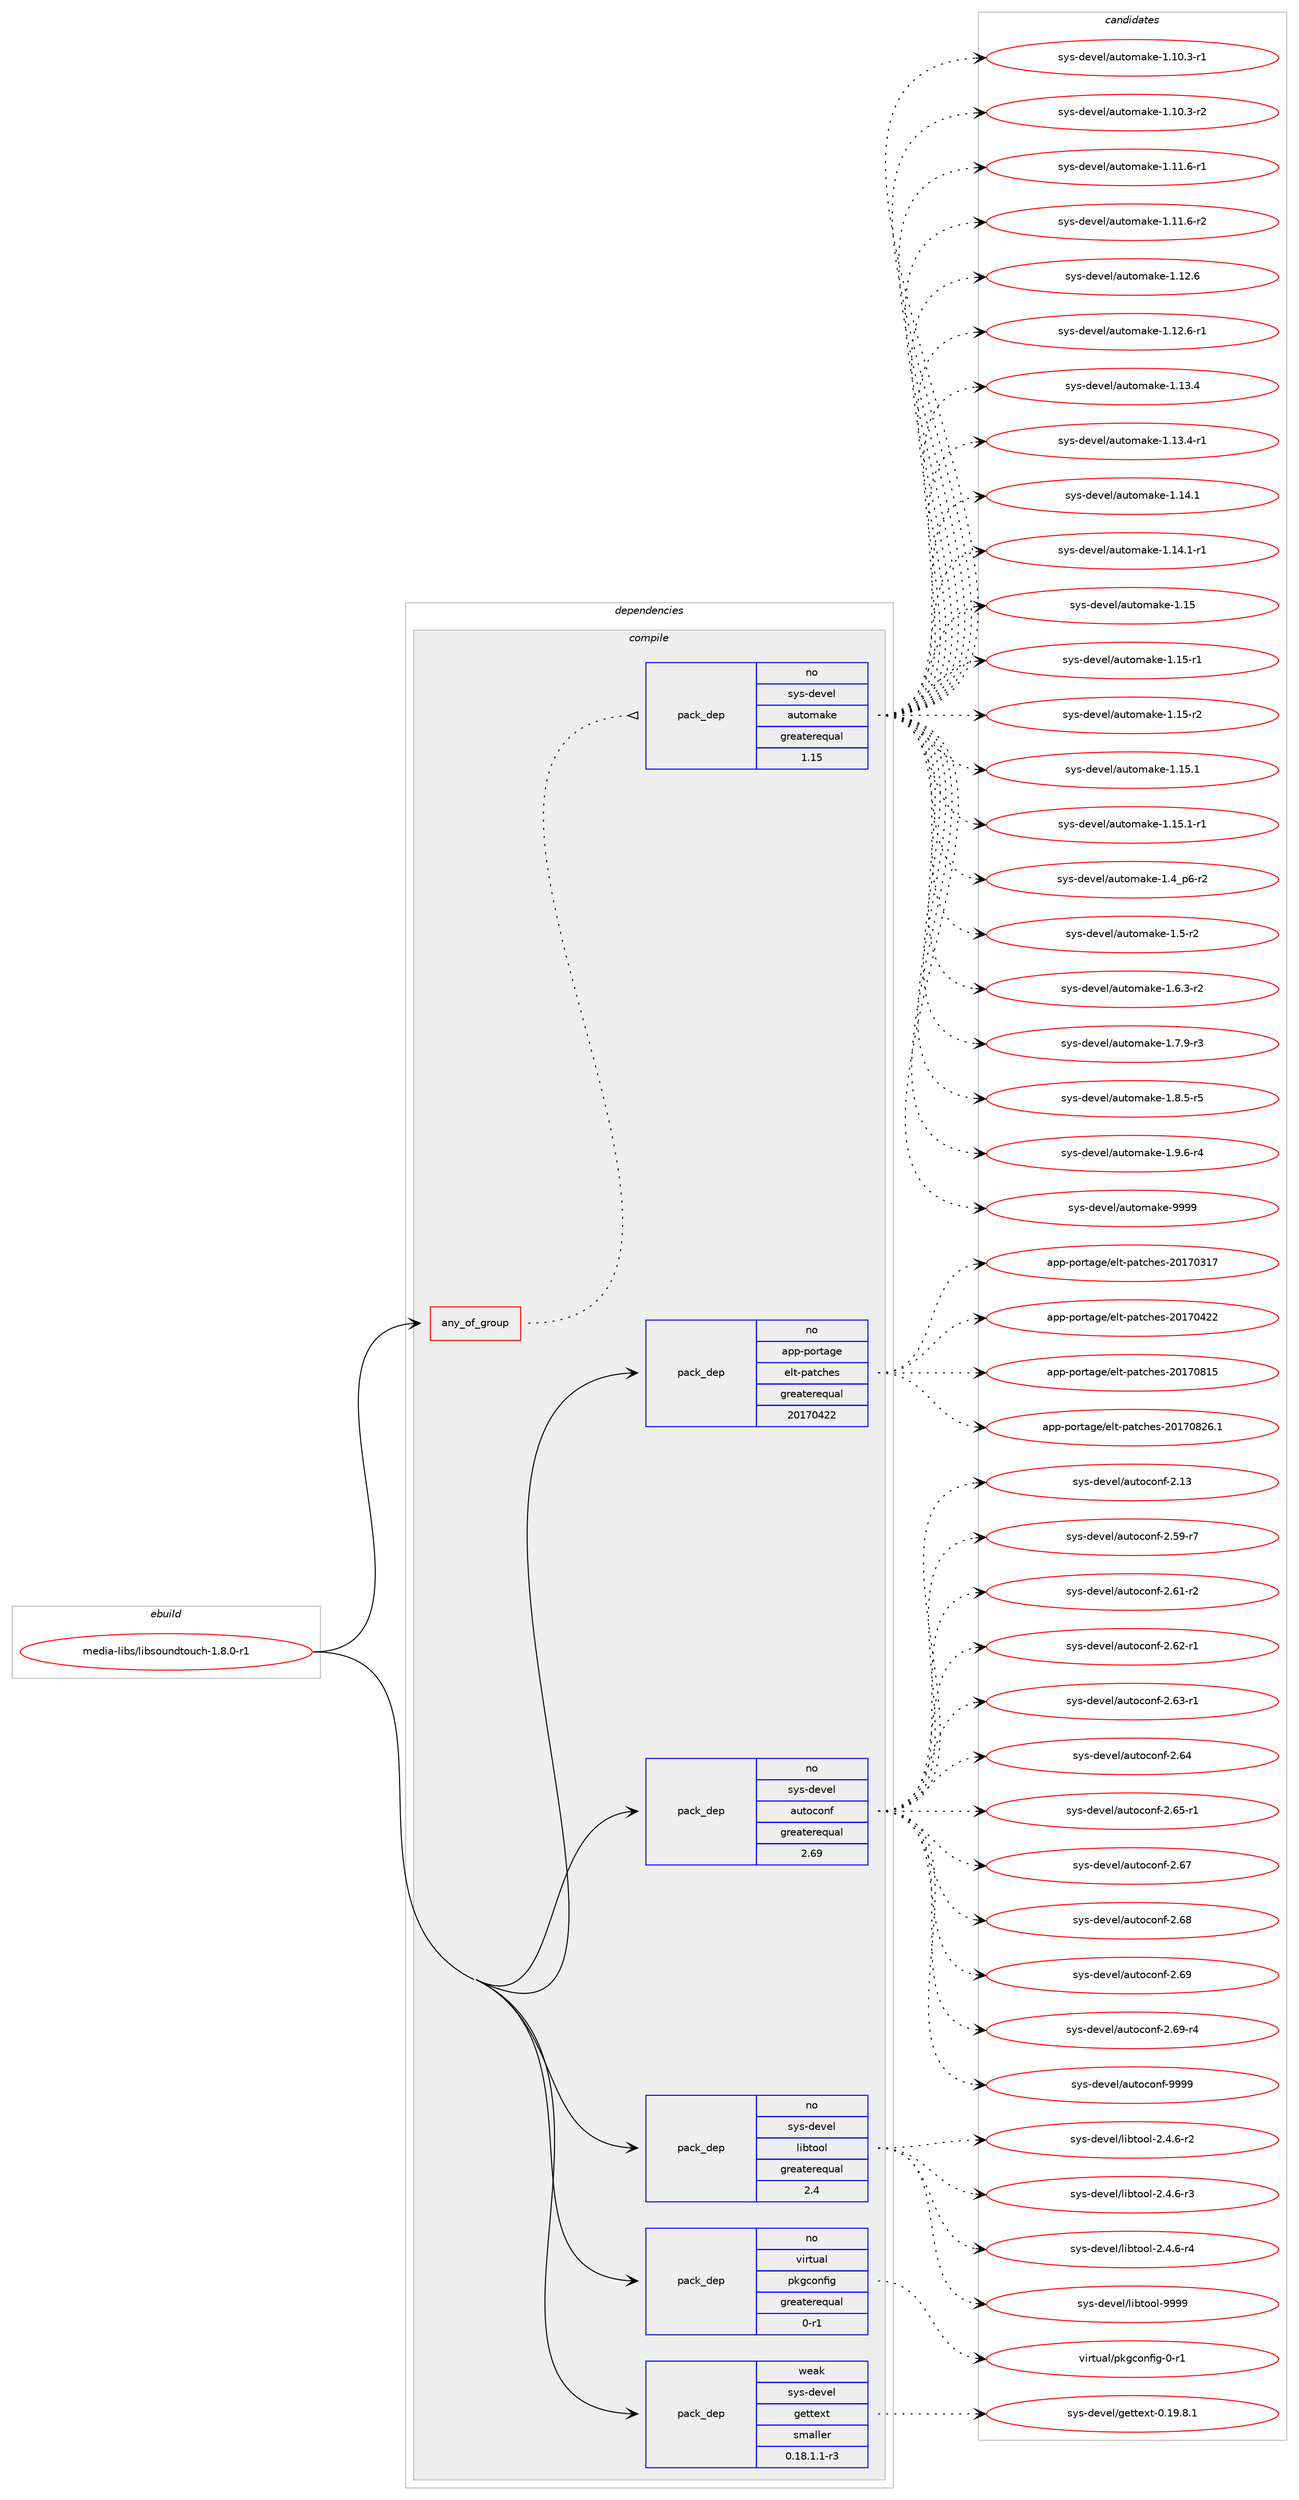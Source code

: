 digraph prolog {

# *************
# Graph options
# *************

newrank=true;
concentrate=true;
compound=true;
graph [rankdir=LR,fontname=Helvetica,fontsize=10,ranksep=1.5];#, ranksep=2.5, nodesep=0.2];
edge  [arrowhead=vee];
node  [fontname=Helvetica,fontsize=10];

# **********
# The ebuild
# **********

subgraph cluster_leftcol {
color=gray;
rank=same;
label=<<i>ebuild</i>>;
id [label="media-libs/libsoundtouch-1.8.0-r1", color=red, width=4, href="../media-libs/libsoundtouch-1.8.0-r1.svg"];
}

# ****************
# The dependencies
# ****************

subgraph cluster_midcol {
color=gray;
label=<<i>dependencies</i>>;
subgraph cluster_compile {
fillcolor="#eeeeee";
style=filled;
label=<<i>compile</i>>;
subgraph any5601 {
dependency365719 [label=<<TABLE BORDER="0" CELLBORDER="1" CELLSPACING="0" CELLPADDING="4"><TR><TD CELLPADDING="10">any_of_group</TD></TR></TABLE>>, shape=none, color=red];subgraph pack269857 {
dependency365720 [label=<<TABLE BORDER="0" CELLBORDER="1" CELLSPACING="0" CELLPADDING="4" WIDTH="220"><TR><TD ROWSPAN="6" CELLPADDING="30">pack_dep</TD></TR><TR><TD WIDTH="110">no</TD></TR><TR><TD>sys-devel</TD></TR><TR><TD>automake</TD></TR><TR><TD>greaterequal</TD></TR><TR><TD>1.15</TD></TR></TABLE>>, shape=none, color=blue];
}
dependency365719:e -> dependency365720:w [weight=20,style="dotted",arrowhead="oinv"];
}
id:e -> dependency365719:w [weight=20,style="solid",arrowhead="vee"];
subgraph pack269858 {
dependency365721 [label=<<TABLE BORDER="0" CELLBORDER="1" CELLSPACING="0" CELLPADDING="4" WIDTH="220"><TR><TD ROWSPAN="6" CELLPADDING="30">pack_dep</TD></TR><TR><TD WIDTH="110">no</TD></TR><TR><TD>app-portage</TD></TR><TR><TD>elt-patches</TD></TR><TR><TD>greaterequal</TD></TR><TR><TD>20170422</TD></TR></TABLE>>, shape=none, color=blue];
}
id:e -> dependency365721:w [weight=20,style="solid",arrowhead="vee"];
subgraph pack269859 {
dependency365722 [label=<<TABLE BORDER="0" CELLBORDER="1" CELLSPACING="0" CELLPADDING="4" WIDTH="220"><TR><TD ROWSPAN="6" CELLPADDING="30">pack_dep</TD></TR><TR><TD WIDTH="110">no</TD></TR><TR><TD>sys-devel</TD></TR><TR><TD>autoconf</TD></TR><TR><TD>greaterequal</TD></TR><TR><TD>2.69</TD></TR></TABLE>>, shape=none, color=blue];
}
id:e -> dependency365722:w [weight=20,style="solid",arrowhead="vee"];
subgraph pack269860 {
dependency365723 [label=<<TABLE BORDER="0" CELLBORDER="1" CELLSPACING="0" CELLPADDING="4" WIDTH="220"><TR><TD ROWSPAN="6" CELLPADDING="30">pack_dep</TD></TR><TR><TD WIDTH="110">no</TD></TR><TR><TD>sys-devel</TD></TR><TR><TD>libtool</TD></TR><TR><TD>greaterequal</TD></TR><TR><TD>2.4</TD></TR></TABLE>>, shape=none, color=blue];
}
id:e -> dependency365723:w [weight=20,style="solid",arrowhead="vee"];
subgraph pack269861 {
dependency365724 [label=<<TABLE BORDER="0" CELLBORDER="1" CELLSPACING="0" CELLPADDING="4" WIDTH="220"><TR><TD ROWSPAN="6" CELLPADDING="30">pack_dep</TD></TR><TR><TD WIDTH="110">no</TD></TR><TR><TD>virtual</TD></TR><TR><TD>pkgconfig</TD></TR><TR><TD>greaterequal</TD></TR><TR><TD>0-r1</TD></TR></TABLE>>, shape=none, color=blue];
}
id:e -> dependency365724:w [weight=20,style="solid",arrowhead="vee"];
subgraph pack269862 {
dependency365725 [label=<<TABLE BORDER="0" CELLBORDER="1" CELLSPACING="0" CELLPADDING="4" WIDTH="220"><TR><TD ROWSPAN="6" CELLPADDING="30">pack_dep</TD></TR><TR><TD WIDTH="110">weak</TD></TR><TR><TD>sys-devel</TD></TR><TR><TD>gettext</TD></TR><TR><TD>smaller</TD></TR><TR><TD>0.18.1.1-r3</TD></TR></TABLE>>, shape=none, color=blue];
}
id:e -> dependency365725:w [weight=20,style="solid",arrowhead="vee"];
}
subgraph cluster_compileandrun {
fillcolor="#eeeeee";
style=filled;
label=<<i>compile and run</i>>;
}
subgraph cluster_run {
fillcolor="#eeeeee";
style=filled;
label=<<i>run</i>>;
}
}

# **************
# The candidates
# **************

subgraph cluster_choices {
rank=same;
color=gray;
label=<<i>candidates</i>>;

subgraph choice269857 {
color=black;
nodesep=1;
choice11512111545100101118101108479711711611110997107101454946494846514511449 [label="sys-devel/automake-1.10.3-r1", color=red, width=4,href="../sys-devel/automake-1.10.3-r1.svg"];
choice11512111545100101118101108479711711611110997107101454946494846514511450 [label="sys-devel/automake-1.10.3-r2", color=red, width=4,href="../sys-devel/automake-1.10.3-r2.svg"];
choice11512111545100101118101108479711711611110997107101454946494946544511449 [label="sys-devel/automake-1.11.6-r1", color=red, width=4,href="../sys-devel/automake-1.11.6-r1.svg"];
choice11512111545100101118101108479711711611110997107101454946494946544511450 [label="sys-devel/automake-1.11.6-r2", color=red, width=4,href="../sys-devel/automake-1.11.6-r2.svg"];
choice1151211154510010111810110847971171161111099710710145494649504654 [label="sys-devel/automake-1.12.6", color=red, width=4,href="../sys-devel/automake-1.12.6.svg"];
choice11512111545100101118101108479711711611110997107101454946495046544511449 [label="sys-devel/automake-1.12.6-r1", color=red, width=4,href="../sys-devel/automake-1.12.6-r1.svg"];
choice1151211154510010111810110847971171161111099710710145494649514652 [label="sys-devel/automake-1.13.4", color=red, width=4,href="../sys-devel/automake-1.13.4.svg"];
choice11512111545100101118101108479711711611110997107101454946495146524511449 [label="sys-devel/automake-1.13.4-r1", color=red, width=4,href="../sys-devel/automake-1.13.4-r1.svg"];
choice1151211154510010111810110847971171161111099710710145494649524649 [label="sys-devel/automake-1.14.1", color=red, width=4,href="../sys-devel/automake-1.14.1.svg"];
choice11512111545100101118101108479711711611110997107101454946495246494511449 [label="sys-devel/automake-1.14.1-r1", color=red, width=4,href="../sys-devel/automake-1.14.1-r1.svg"];
choice115121115451001011181011084797117116111109971071014549464953 [label="sys-devel/automake-1.15", color=red, width=4,href="../sys-devel/automake-1.15.svg"];
choice1151211154510010111810110847971171161111099710710145494649534511449 [label="sys-devel/automake-1.15-r1", color=red, width=4,href="../sys-devel/automake-1.15-r1.svg"];
choice1151211154510010111810110847971171161111099710710145494649534511450 [label="sys-devel/automake-1.15-r2", color=red, width=4,href="../sys-devel/automake-1.15-r2.svg"];
choice1151211154510010111810110847971171161111099710710145494649534649 [label="sys-devel/automake-1.15.1", color=red, width=4,href="../sys-devel/automake-1.15.1.svg"];
choice11512111545100101118101108479711711611110997107101454946495346494511449 [label="sys-devel/automake-1.15.1-r1", color=red, width=4,href="../sys-devel/automake-1.15.1-r1.svg"];
choice115121115451001011181011084797117116111109971071014549465295112544511450 [label="sys-devel/automake-1.4_p6-r2", color=red, width=4,href="../sys-devel/automake-1.4_p6-r2.svg"];
choice11512111545100101118101108479711711611110997107101454946534511450 [label="sys-devel/automake-1.5-r2", color=red, width=4,href="../sys-devel/automake-1.5-r2.svg"];
choice115121115451001011181011084797117116111109971071014549465446514511450 [label="sys-devel/automake-1.6.3-r2", color=red, width=4,href="../sys-devel/automake-1.6.3-r2.svg"];
choice115121115451001011181011084797117116111109971071014549465546574511451 [label="sys-devel/automake-1.7.9-r3", color=red, width=4,href="../sys-devel/automake-1.7.9-r3.svg"];
choice115121115451001011181011084797117116111109971071014549465646534511453 [label="sys-devel/automake-1.8.5-r5", color=red, width=4,href="../sys-devel/automake-1.8.5-r5.svg"];
choice115121115451001011181011084797117116111109971071014549465746544511452 [label="sys-devel/automake-1.9.6-r4", color=red, width=4,href="../sys-devel/automake-1.9.6-r4.svg"];
choice115121115451001011181011084797117116111109971071014557575757 [label="sys-devel/automake-9999", color=red, width=4,href="../sys-devel/automake-9999.svg"];
dependency365720:e -> choice11512111545100101118101108479711711611110997107101454946494846514511449:w [style=dotted,weight="100"];
dependency365720:e -> choice11512111545100101118101108479711711611110997107101454946494846514511450:w [style=dotted,weight="100"];
dependency365720:e -> choice11512111545100101118101108479711711611110997107101454946494946544511449:w [style=dotted,weight="100"];
dependency365720:e -> choice11512111545100101118101108479711711611110997107101454946494946544511450:w [style=dotted,weight="100"];
dependency365720:e -> choice1151211154510010111810110847971171161111099710710145494649504654:w [style=dotted,weight="100"];
dependency365720:e -> choice11512111545100101118101108479711711611110997107101454946495046544511449:w [style=dotted,weight="100"];
dependency365720:e -> choice1151211154510010111810110847971171161111099710710145494649514652:w [style=dotted,weight="100"];
dependency365720:e -> choice11512111545100101118101108479711711611110997107101454946495146524511449:w [style=dotted,weight="100"];
dependency365720:e -> choice1151211154510010111810110847971171161111099710710145494649524649:w [style=dotted,weight="100"];
dependency365720:e -> choice11512111545100101118101108479711711611110997107101454946495246494511449:w [style=dotted,weight="100"];
dependency365720:e -> choice115121115451001011181011084797117116111109971071014549464953:w [style=dotted,weight="100"];
dependency365720:e -> choice1151211154510010111810110847971171161111099710710145494649534511449:w [style=dotted,weight="100"];
dependency365720:e -> choice1151211154510010111810110847971171161111099710710145494649534511450:w [style=dotted,weight="100"];
dependency365720:e -> choice1151211154510010111810110847971171161111099710710145494649534649:w [style=dotted,weight="100"];
dependency365720:e -> choice11512111545100101118101108479711711611110997107101454946495346494511449:w [style=dotted,weight="100"];
dependency365720:e -> choice115121115451001011181011084797117116111109971071014549465295112544511450:w [style=dotted,weight="100"];
dependency365720:e -> choice11512111545100101118101108479711711611110997107101454946534511450:w [style=dotted,weight="100"];
dependency365720:e -> choice115121115451001011181011084797117116111109971071014549465446514511450:w [style=dotted,weight="100"];
dependency365720:e -> choice115121115451001011181011084797117116111109971071014549465546574511451:w [style=dotted,weight="100"];
dependency365720:e -> choice115121115451001011181011084797117116111109971071014549465646534511453:w [style=dotted,weight="100"];
dependency365720:e -> choice115121115451001011181011084797117116111109971071014549465746544511452:w [style=dotted,weight="100"];
dependency365720:e -> choice115121115451001011181011084797117116111109971071014557575757:w [style=dotted,weight="100"];
}
subgraph choice269858 {
color=black;
nodesep=1;
choice97112112451121111141169710310147101108116451129711699104101115455048495548514955 [label="app-portage/elt-patches-20170317", color=red, width=4,href="../app-portage/elt-patches-20170317.svg"];
choice97112112451121111141169710310147101108116451129711699104101115455048495548525050 [label="app-portage/elt-patches-20170422", color=red, width=4,href="../app-portage/elt-patches-20170422.svg"];
choice97112112451121111141169710310147101108116451129711699104101115455048495548564953 [label="app-portage/elt-patches-20170815", color=red, width=4,href="../app-portage/elt-patches-20170815.svg"];
choice971121124511211111411697103101471011081164511297116991041011154550484955485650544649 [label="app-portage/elt-patches-20170826.1", color=red, width=4,href="../app-portage/elt-patches-20170826.1.svg"];
dependency365721:e -> choice97112112451121111141169710310147101108116451129711699104101115455048495548514955:w [style=dotted,weight="100"];
dependency365721:e -> choice97112112451121111141169710310147101108116451129711699104101115455048495548525050:w [style=dotted,weight="100"];
dependency365721:e -> choice97112112451121111141169710310147101108116451129711699104101115455048495548564953:w [style=dotted,weight="100"];
dependency365721:e -> choice971121124511211111411697103101471011081164511297116991041011154550484955485650544649:w [style=dotted,weight="100"];
}
subgraph choice269859 {
color=black;
nodesep=1;
choice115121115451001011181011084797117116111991111101024550464951 [label="sys-devel/autoconf-2.13", color=red, width=4,href="../sys-devel/autoconf-2.13.svg"];
choice1151211154510010111810110847971171161119911111010245504653574511455 [label="sys-devel/autoconf-2.59-r7", color=red, width=4,href="../sys-devel/autoconf-2.59-r7.svg"];
choice1151211154510010111810110847971171161119911111010245504654494511450 [label="sys-devel/autoconf-2.61-r2", color=red, width=4,href="../sys-devel/autoconf-2.61-r2.svg"];
choice1151211154510010111810110847971171161119911111010245504654504511449 [label="sys-devel/autoconf-2.62-r1", color=red, width=4,href="../sys-devel/autoconf-2.62-r1.svg"];
choice1151211154510010111810110847971171161119911111010245504654514511449 [label="sys-devel/autoconf-2.63-r1", color=red, width=4,href="../sys-devel/autoconf-2.63-r1.svg"];
choice115121115451001011181011084797117116111991111101024550465452 [label="sys-devel/autoconf-2.64", color=red, width=4,href="../sys-devel/autoconf-2.64.svg"];
choice1151211154510010111810110847971171161119911111010245504654534511449 [label="sys-devel/autoconf-2.65-r1", color=red, width=4,href="../sys-devel/autoconf-2.65-r1.svg"];
choice115121115451001011181011084797117116111991111101024550465455 [label="sys-devel/autoconf-2.67", color=red, width=4,href="../sys-devel/autoconf-2.67.svg"];
choice115121115451001011181011084797117116111991111101024550465456 [label="sys-devel/autoconf-2.68", color=red, width=4,href="../sys-devel/autoconf-2.68.svg"];
choice115121115451001011181011084797117116111991111101024550465457 [label="sys-devel/autoconf-2.69", color=red, width=4,href="../sys-devel/autoconf-2.69.svg"];
choice1151211154510010111810110847971171161119911111010245504654574511452 [label="sys-devel/autoconf-2.69-r4", color=red, width=4,href="../sys-devel/autoconf-2.69-r4.svg"];
choice115121115451001011181011084797117116111991111101024557575757 [label="sys-devel/autoconf-9999", color=red, width=4,href="../sys-devel/autoconf-9999.svg"];
dependency365722:e -> choice115121115451001011181011084797117116111991111101024550464951:w [style=dotted,weight="100"];
dependency365722:e -> choice1151211154510010111810110847971171161119911111010245504653574511455:w [style=dotted,weight="100"];
dependency365722:e -> choice1151211154510010111810110847971171161119911111010245504654494511450:w [style=dotted,weight="100"];
dependency365722:e -> choice1151211154510010111810110847971171161119911111010245504654504511449:w [style=dotted,weight="100"];
dependency365722:e -> choice1151211154510010111810110847971171161119911111010245504654514511449:w [style=dotted,weight="100"];
dependency365722:e -> choice115121115451001011181011084797117116111991111101024550465452:w [style=dotted,weight="100"];
dependency365722:e -> choice1151211154510010111810110847971171161119911111010245504654534511449:w [style=dotted,weight="100"];
dependency365722:e -> choice115121115451001011181011084797117116111991111101024550465455:w [style=dotted,weight="100"];
dependency365722:e -> choice115121115451001011181011084797117116111991111101024550465456:w [style=dotted,weight="100"];
dependency365722:e -> choice115121115451001011181011084797117116111991111101024550465457:w [style=dotted,weight="100"];
dependency365722:e -> choice1151211154510010111810110847971171161119911111010245504654574511452:w [style=dotted,weight="100"];
dependency365722:e -> choice115121115451001011181011084797117116111991111101024557575757:w [style=dotted,weight="100"];
}
subgraph choice269860 {
color=black;
nodesep=1;
choice1151211154510010111810110847108105981161111111084550465246544511450 [label="sys-devel/libtool-2.4.6-r2", color=red, width=4,href="../sys-devel/libtool-2.4.6-r2.svg"];
choice1151211154510010111810110847108105981161111111084550465246544511451 [label="sys-devel/libtool-2.4.6-r3", color=red, width=4,href="../sys-devel/libtool-2.4.6-r3.svg"];
choice1151211154510010111810110847108105981161111111084550465246544511452 [label="sys-devel/libtool-2.4.6-r4", color=red, width=4,href="../sys-devel/libtool-2.4.6-r4.svg"];
choice1151211154510010111810110847108105981161111111084557575757 [label="sys-devel/libtool-9999", color=red, width=4,href="../sys-devel/libtool-9999.svg"];
dependency365723:e -> choice1151211154510010111810110847108105981161111111084550465246544511450:w [style=dotted,weight="100"];
dependency365723:e -> choice1151211154510010111810110847108105981161111111084550465246544511451:w [style=dotted,weight="100"];
dependency365723:e -> choice1151211154510010111810110847108105981161111111084550465246544511452:w [style=dotted,weight="100"];
dependency365723:e -> choice1151211154510010111810110847108105981161111111084557575757:w [style=dotted,weight="100"];
}
subgraph choice269861 {
color=black;
nodesep=1;
choice11810511411611797108471121071039911111010210510345484511449 [label="virtual/pkgconfig-0-r1", color=red, width=4,href="../virtual/pkgconfig-0-r1.svg"];
dependency365724:e -> choice11810511411611797108471121071039911111010210510345484511449:w [style=dotted,weight="100"];
}
subgraph choice269862 {
color=black;
nodesep=1;
choice1151211154510010111810110847103101116116101120116454846495746564649 [label="sys-devel/gettext-0.19.8.1", color=red, width=4,href="../sys-devel/gettext-0.19.8.1.svg"];
dependency365725:e -> choice1151211154510010111810110847103101116116101120116454846495746564649:w [style=dotted,weight="100"];
}
}

}
